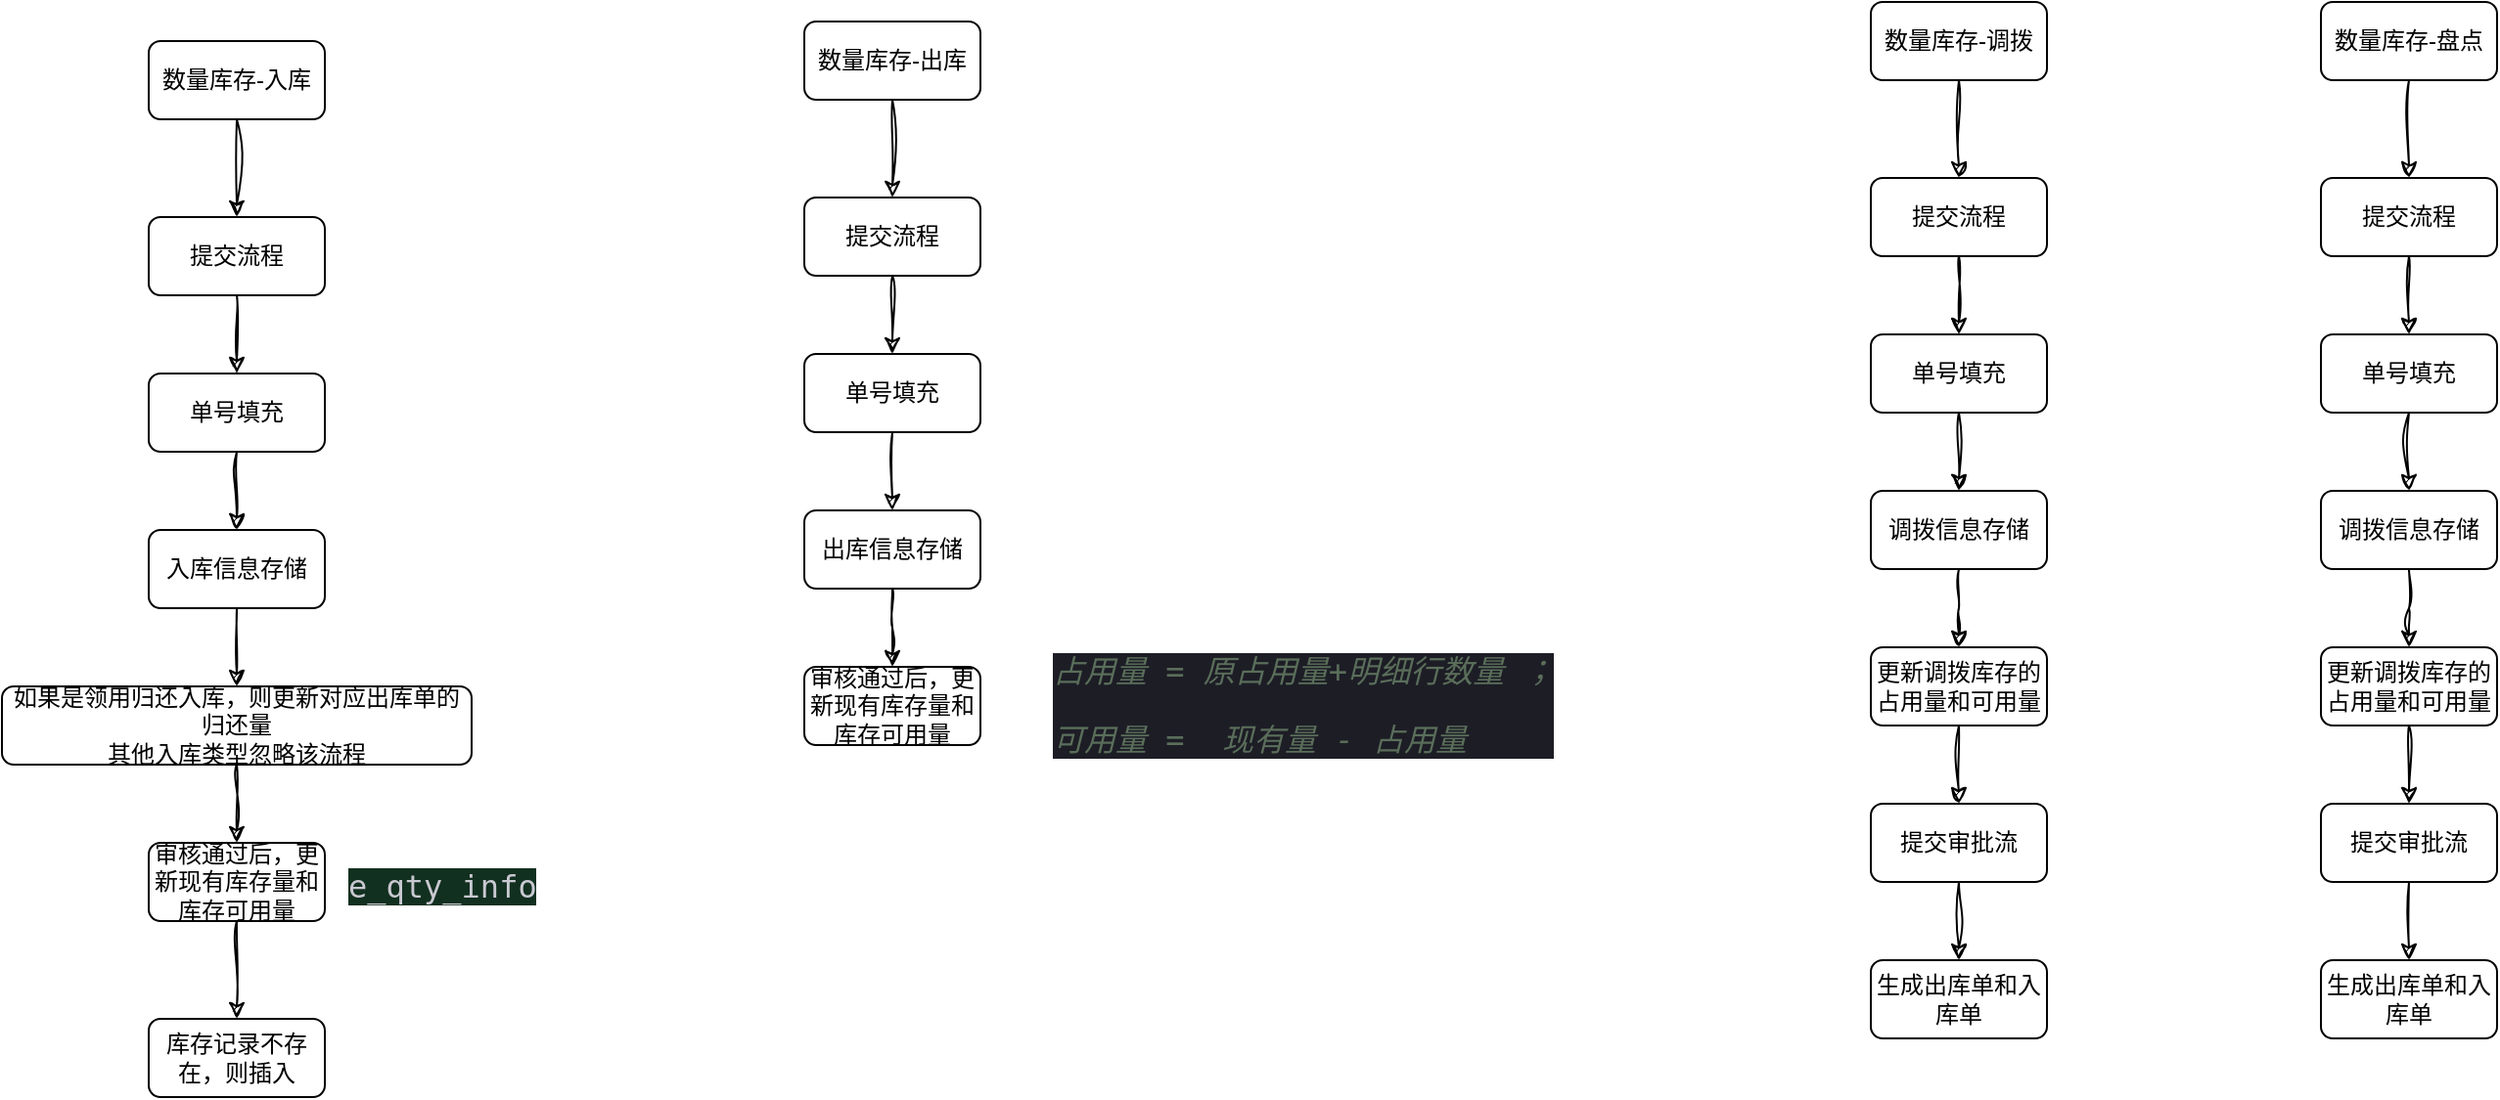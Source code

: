 <mxfile version="26.0.5">
  <diagram id="C5RBs43oDa-KdzZeNtuy" name="Page-1">
    <mxGraphModel dx="1434" dy="710" grid="1" gridSize="10" guides="1" tooltips="1" connect="1" arrows="1" fold="1" page="1" pageScale="1" pageWidth="827" pageHeight="1169" math="0" shadow="0">
      <root>
        <mxCell id="WIyWlLk6GJQsqaUBKTNV-0" />
        <mxCell id="WIyWlLk6GJQsqaUBKTNV-1" parent="WIyWlLk6GJQsqaUBKTNV-0" />
        <mxCell id="e9vV8dxpypu-1kN144cJ-1" value="" style="edgeStyle=orthogonalEdgeStyle;rounded=0;sketch=1;hachureGap=4;jiggle=2;curveFitting=1;orthogonalLoop=1;jettySize=auto;html=1;fontFamily=Architects Daughter;fontSource=https%3A%2F%2Ffonts.googleapis.com%2Fcss%3Ffamily%3DArchitects%2BDaughter;" edge="1" parent="WIyWlLk6GJQsqaUBKTNV-1" source="WIyWlLk6GJQsqaUBKTNV-3" target="e9vV8dxpypu-1kN144cJ-0">
          <mxGeometry relative="1" as="geometry" />
        </mxCell>
        <mxCell id="WIyWlLk6GJQsqaUBKTNV-3" value="数量库存-入库" style="rounded=1;whiteSpace=wrap;html=1;fontSize=12;glass=0;strokeWidth=1;shadow=0;" parent="WIyWlLk6GJQsqaUBKTNV-1" vertex="1">
          <mxGeometry x="150" y="130" width="90" height="40" as="geometry" />
        </mxCell>
        <mxCell id="e9vV8dxpypu-1kN144cJ-5" value="" style="edgeStyle=orthogonalEdgeStyle;rounded=0;sketch=1;hachureGap=4;jiggle=2;curveFitting=1;orthogonalLoop=1;jettySize=auto;html=1;fontFamily=Architects Daughter;fontSource=https%3A%2F%2Ffonts.googleapis.com%2Fcss%3Ffamily%3DArchitects%2BDaughter;" edge="1" parent="WIyWlLk6GJQsqaUBKTNV-1" source="e9vV8dxpypu-1kN144cJ-0" target="e9vV8dxpypu-1kN144cJ-4">
          <mxGeometry relative="1" as="geometry" />
        </mxCell>
        <mxCell id="e9vV8dxpypu-1kN144cJ-0" value="提交流程" style="rounded=1;whiteSpace=wrap;html=1;fontSize=12;glass=0;strokeWidth=1;shadow=0;" vertex="1" parent="WIyWlLk6GJQsqaUBKTNV-1">
          <mxGeometry x="150" y="220" width="90" height="40" as="geometry" />
        </mxCell>
        <mxCell id="e9vV8dxpypu-1kN144cJ-7" value="" style="edgeStyle=orthogonalEdgeStyle;rounded=0;sketch=1;hachureGap=4;jiggle=2;curveFitting=1;orthogonalLoop=1;jettySize=auto;html=1;fontFamily=Architects Daughter;fontSource=https%3A%2F%2Ffonts.googleapis.com%2Fcss%3Ffamily%3DArchitects%2BDaughter;" edge="1" parent="WIyWlLk6GJQsqaUBKTNV-1" source="e9vV8dxpypu-1kN144cJ-4" target="e9vV8dxpypu-1kN144cJ-6">
          <mxGeometry relative="1" as="geometry" />
        </mxCell>
        <mxCell id="e9vV8dxpypu-1kN144cJ-4" value="单号填充" style="rounded=1;whiteSpace=wrap;html=1;fontSize=12;glass=0;strokeWidth=1;shadow=0;" vertex="1" parent="WIyWlLk6GJQsqaUBKTNV-1">
          <mxGeometry x="150" y="300" width="90" height="40" as="geometry" />
        </mxCell>
        <mxCell id="e9vV8dxpypu-1kN144cJ-9" value="" style="edgeStyle=orthogonalEdgeStyle;rounded=0;sketch=1;hachureGap=4;jiggle=2;curveFitting=1;orthogonalLoop=1;jettySize=auto;html=1;fontFamily=Architects Daughter;fontSource=https%3A%2F%2Ffonts.googleapis.com%2Fcss%3Ffamily%3DArchitects%2BDaughter;" edge="1" parent="WIyWlLk6GJQsqaUBKTNV-1" source="e9vV8dxpypu-1kN144cJ-6" target="e9vV8dxpypu-1kN144cJ-8">
          <mxGeometry relative="1" as="geometry" />
        </mxCell>
        <mxCell id="e9vV8dxpypu-1kN144cJ-6" value="入库信息存储" style="rounded=1;whiteSpace=wrap;html=1;fontSize=12;glass=0;strokeWidth=1;shadow=0;" vertex="1" parent="WIyWlLk6GJQsqaUBKTNV-1">
          <mxGeometry x="150" y="380" width="90" height="40" as="geometry" />
        </mxCell>
        <mxCell id="e9vV8dxpypu-1kN144cJ-11" value="" style="edgeStyle=orthogonalEdgeStyle;rounded=0;sketch=1;hachureGap=4;jiggle=2;curveFitting=1;orthogonalLoop=1;jettySize=auto;html=1;fontFamily=Architects Daughter;fontSource=https%3A%2F%2Ffonts.googleapis.com%2Fcss%3Ffamily%3DArchitects%2BDaughter;" edge="1" parent="WIyWlLk6GJQsqaUBKTNV-1" source="e9vV8dxpypu-1kN144cJ-8" target="e9vV8dxpypu-1kN144cJ-10">
          <mxGeometry relative="1" as="geometry" />
        </mxCell>
        <mxCell id="e9vV8dxpypu-1kN144cJ-8" value="如果是领用归还入库，则更新对应出库单的归还量&lt;div&gt;其他入库类型忽略该流程&lt;/div&gt;" style="rounded=1;whiteSpace=wrap;html=1;fontSize=12;glass=0;strokeWidth=1;shadow=0;" vertex="1" parent="WIyWlLk6GJQsqaUBKTNV-1">
          <mxGeometry x="75" y="460" width="240" height="40" as="geometry" />
        </mxCell>
        <mxCell id="e9vV8dxpypu-1kN144cJ-28" value="" style="edgeStyle=orthogonalEdgeStyle;rounded=0;sketch=1;hachureGap=4;jiggle=2;curveFitting=1;orthogonalLoop=1;jettySize=auto;html=1;fontFamily=Architects Daughter;fontSource=https%3A%2F%2Ffonts.googleapis.com%2Fcss%3Ffamily%3DArchitects%2BDaughter;" edge="1" parent="WIyWlLk6GJQsqaUBKTNV-1" source="e9vV8dxpypu-1kN144cJ-10" target="e9vV8dxpypu-1kN144cJ-27">
          <mxGeometry relative="1" as="geometry" />
        </mxCell>
        <mxCell id="e9vV8dxpypu-1kN144cJ-10" value="审核通过后，更新现有库存量和库存可用量" style="rounded=1;whiteSpace=wrap;html=1;fontSize=12;glass=0;strokeWidth=1;shadow=0;" vertex="1" parent="WIyWlLk6GJQsqaUBKTNV-1">
          <mxGeometry x="150" y="540" width="90" height="40" as="geometry" />
        </mxCell>
        <mxCell id="e9vV8dxpypu-1kN144cJ-12" value="&lt;div style=&quot;background-color:#1d1d26;color:#c9c9d1&quot;&gt;&lt;pre style=&quot;font-family:&#39;JetBrains Mono&#39;,monospace;font-size:12.0pt;&quot;&gt;&lt;span style=&quot;background-color:#123020;&quot;&gt;e_qty_info&lt;/span&gt;&lt;/pre&gt;&lt;/div&gt;" style="text;whiteSpace=wrap;html=1;fontFamily=Architects Daughter;fontSource=https%3A%2F%2Ffonts.googleapis.com%2Fcss%3Ffamily%3DArchitects%2BDaughter;" vertex="1" parent="WIyWlLk6GJQsqaUBKTNV-1">
          <mxGeometry x="250" y="530" width="130" height="70" as="geometry" />
        </mxCell>
        <mxCell id="e9vV8dxpypu-1kN144cJ-13" value="" style="edgeStyle=orthogonalEdgeStyle;rounded=0;sketch=1;hachureGap=4;jiggle=2;curveFitting=1;orthogonalLoop=1;jettySize=auto;html=1;fontFamily=Architects Daughter;fontSource=https%3A%2F%2Ffonts.googleapis.com%2Fcss%3Ffamily%3DArchitects%2BDaughter;" edge="1" parent="WIyWlLk6GJQsqaUBKTNV-1" source="e9vV8dxpypu-1kN144cJ-14" target="e9vV8dxpypu-1kN144cJ-16">
          <mxGeometry relative="1" as="geometry" />
        </mxCell>
        <mxCell id="e9vV8dxpypu-1kN144cJ-14" value="数量库存-出库" style="rounded=1;whiteSpace=wrap;html=1;fontSize=12;glass=0;strokeWidth=1;shadow=0;" vertex="1" parent="WIyWlLk6GJQsqaUBKTNV-1">
          <mxGeometry x="485" y="120" width="90" height="40" as="geometry" />
        </mxCell>
        <mxCell id="e9vV8dxpypu-1kN144cJ-15" value="" style="edgeStyle=orthogonalEdgeStyle;rounded=0;sketch=1;hachureGap=4;jiggle=2;curveFitting=1;orthogonalLoop=1;jettySize=auto;html=1;fontFamily=Architects Daughter;fontSource=https%3A%2F%2Ffonts.googleapis.com%2Fcss%3Ffamily%3DArchitects%2BDaughter;" edge="1" parent="WIyWlLk6GJQsqaUBKTNV-1" source="e9vV8dxpypu-1kN144cJ-16" target="e9vV8dxpypu-1kN144cJ-18">
          <mxGeometry relative="1" as="geometry" />
        </mxCell>
        <mxCell id="e9vV8dxpypu-1kN144cJ-16" value="提交流程" style="rounded=1;whiteSpace=wrap;html=1;fontSize=12;glass=0;strokeWidth=1;shadow=0;" vertex="1" parent="WIyWlLk6GJQsqaUBKTNV-1">
          <mxGeometry x="485" y="210" width="90" height="40" as="geometry" />
        </mxCell>
        <mxCell id="e9vV8dxpypu-1kN144cJ-17" value="" style="edgeStyle=orthogonalEdgeStyle;rounded=0;sketch=1;hachureGap=4;jiggle=2;curveFitting=1;orthogonalLoop=1;jettySize=auto;html=1;fontFamily=Architects Daughter;fontSource=https%3A%2F%2Ffonts.googleapis.com%2Fcss%3Ffamily%3DArchitects%2BDaughter;" edge="1" parent="WIyWlLk6GJQsqaUBKTNV-1" source="e9vV8dxpypu-1kN144cJ-18" target="e9vV8dxpypu-1kN144cJ-20">
          <mxGeometry relative="1" as="geometry" />
        </mxCell>
        <mxCell id="e9vV8dxpypu-1kN144cJ-18" value="单号填充" style="rounded=1;whiteSpace=wrap;html=1;fontSize=12;glass=0;strokeWidth=1;shadow=0;" vertex="1" parent="WIyWlLk6GJQsqaUBKTNV-1">
          <mxGeometry x="485" y="290" width="90" height="40" as="geometry" />
        </mxCell>
        <mxCell id="e9vV8dxpypu-1kN144cJ-19" value="" style="edgeStyle=orthogonalEdgeStyle;rounded=0;sketch=1;hachureGap=4;jiggle=2;curveFitting=1;orthogonalLoop=1;jettySize=auto;html=1;fontFamily=Architects Daughter;fontSource=https%3A%2F%2Ffonts.googleapis.com%2Fcss%3Ffamily%3DArchitects%2BDaughter;" edge="1" parent="WIyWlLk6GJQsqaUBKTNV-1" source="e9vV8dxpypu-1kN144cJ-20">
          <mxGeometry relative="1" as="geometry">
            <mxPoint x="530" y="450" as="targetPoint" />
          </mxGeometry>
        </mxCell>
        <mxCell id="e9vV8dxpypu-1kN144cJ-20" value="出库信息存储" style="rounded=1;whiteSpace=wrap;html=1;fontSize=12;glass=0;strokeWidth=1;shadow=0;" vertex="1" parent="WIyWlLk6GJQsqaUBKTNV-1">
          <mxGeometry x="485" y="370" width="90" height="40" as="geometry" />
        </mxCell>
        <mxCell id="e9vV8dxpypu-1kN144cJ-23" value="审核通过后，更新现有库存量和库存可用量" style="rounded=1;whiteSpace=wrap;html=1;fontSize=12;glass=0;strokeWidth=1;shadow=0;" vertex="1" parent="WIyWlLk6GJQsqaUBKTNV-1">
          <mxGeometry x="485" y="450" width="90" height="40" as="geometry" />
        </mxCell>
        <mxCell id="e9vV8dxpypu-1kN144cJ-26" value="&lt;div style=&quot;background-color: rgb(29, 29, 38); color: rgb(201, 201, 209);&quot;&gt;&lt;pre style=&quot;font-family:&#39;Menlo-Regular&#39;,monospace;font-size:12.0pt;&quot;&gt;&lt;span style=&quot;color: rgb(90, 110, 90); font-style: italic;&quot;&gt;占用量 &lt;/span&gt;&lt;span style=&quot;color: rgb(90, 110, 90); font-style: italic; font-family: &amp;quot;JetBrains Mono&amp;quot;, monospace;&quot;&gt;= &lt;/span&gt;&lt;span style=&quot;color: rgb(90, 110, 90); font-style: italic;&quot;&gt;原占用量&lt;/span&gt;&lt;span style=&quot;color: rgb(90, 110, 90); font-style: italic; font-family: &amp;quot;JetBrains Mono&amp;quot;, monospace;&quot;&gt;+&lt;/span&gt;&lt;span style=&quot;color: rgb(90, 110, 90); font-style: italic;&quot;&gt;明细行数量 ；&lt;/span&gt;&lt;/pre&gt;&lt;pre style=&quot;font-family:&#39;Menlo-Regular&#39;,monospace;font-size:12.0pt;&quot;&gt;&lt;span style=&quot;color: rgb(90, 110, 90); font-style: italic;&quot;&gt;可用量 &lt;/span&gt;&lt;span style=&quot;color: rgb(90, 110, 90); font-style: italic; font-family: &amp;quot;JetBrains Mono&amp;quot;, monospace;&quot;&gt;=  &lt;/span&gt;&lt;span style=&quot;color: rgb(90, 110, 90); font-style: italic;&quot;&gt;现有量 &lt;/span&gt;&lt;span style=&quot;color: rgb(90, 110, 90); font-style: italic; font-family: &amp;quot;JetBrains Mono&amp;quot;, monospace;&quot;&gt;- &lt;/span&gt;&lt;span style=&quot;color: rgb(90, 110, 90); font-style: italic;&quot;&gt;占用量&lt;/span&gt;&lt;/pre&gt;&lt;/div&gt;" style="text;whiteSpace=wrap;html=1;fontFamily=Architects Daughter;fontSource=https%3A%2F%2Ffonts.googleapis.com%2Fcss%3Ffamily%3DArchitects%2BDaughter;" vertex="1" parent="WIyWlLk6GJQsqaUBKTNV-1">
          <mxGeometry x="610" y="420" width="560" height="70" as="geometry" />
        </mxCell>
        <mxCell id="e9vV8dxpypu-1kN144cJ-27" value="库存记录不存在，则插入" style="rounded=1;whiteSpace=wrap;html=1;fontSize=12;glass=0;strokeWidth=1;shadow=0;" vertex="1" parent="WIyWlLk6GJQsqaUBKTNV-1">
          <mxGeometry x="150" y="630" width="90" height="40" as="geometry" />
        </mxCell>
        <mxCell id="e9vV8dxpypu-1kN144cJ-29" value="" style="edgeStyle=orthogonalEdgeStyle;rounded=0;sketch=1;hachureGap=4;jiggle=2;curveFitting=1;orthogonalLoop=1;jettySize=auto;html=1;fontFamily=Architects Daughter;fontSource=https%3A%2F%2Ffonts.googleapis.com%2Fcss%3Ffamily%3DArchitects%2BDaughter;" edge="1" parent="WIyWlLk6GJQsqaUBKTNV-1" source="e9vV8dxpypu-1kN144cJ-30" target="e9vV8dxpypu-1kN144cJ-32">
          <mxGeometry relative="1" as="geometry" />
        </mxCell>
        <mxCell id="e9vV8dxpypu-1kN144cJ-30" value="数量库存-调拨" style="rounded=1;whiteSpace=wrap;html=1;fontSize=12;glass=0;strokeWidth=1;shadow=0;" vertex="1" parent="WIyWlLk6GJQsqaUBKTNV-1">
          <mxGeometry x="1030" y="110" width="90" height="40" as="geometry" />
        </mxCell>
        <mxCell id="e9vV8dxpypu-1kN144cJ-31" value="" style="edgeStyle=orthogonalEdgeStyle;rounded=0;sketch=1;hachureGap=4;jiggle=2;curveFitting=1;orthogonalLoop=1;jettySize=auto;html=1;fontFamily=Architects Daughter;fontSource=https%3A%2F%2Ffonts.googleapis.com%2Fcss%3Ffamily%3DArchitects%2BDaughter;" edge="1" parent="WIyWlLk6GJQsqaUBKTNV-1" source="e9vV8dxpypu-1kN144cJ-32" target="e9vV8dxpypu-1kN144cJ-34">
          <mxGeometry relative="1" as="geometry" />
        </mxCell>
        <mxCell id="e9vV8dxpypu-1kN144cJ-32" value="提交流程" style="rounded=1;whiteSpace=wrap;html=1;fontSize=12;glass=0;strokeWidth=1;shadow=0;" vertex="1" parent="WIyWlLk6GJQsqaUBKTNV-1">
          <mxGeometry x="1030" y="200" width="90" height="40" as="geometry" />
        </mxCell>
        <mxCell id="e9vV8dxpypu-1kN144cJ-33" value="" style="edgeStyle=orthogonalEdgeStyle;rounded=0;sketch=1;hachureGap=4;jiggle=2;curveFitting=1;orthogonalLoop=1;jettySize=auto;html=1;fontFamily=Architects Daughter;fontSource=https%3A%2F%2Ffonts.googleapis.com%2Fcss%3Ffamily%3DArchitects%2BDaughter;" edge="1" parent="WIyWlLk6GJQsqaUBKTNV-1" source="e9vV8dxpypu-1kN144cJ-34" target="e9vV8dxpypu-1kN144cJ-36">
          <mxGeometry relative="1" as="geometry" />
        </mxCell>
        <mxCell id="e9vV8dxpypu-1kN144cJ-34" value="单号填充" style="rounded=1;whiteSpace=wrap;html=1;fontSize=12;glass=0;strokeWidth=1;shadow=0;" vertex="1" parent="WIyWlLk6GJQsqaUBKTNV-1">
          <mxGeometry x="1030" y="280" width="90" height="40" as="geometry" />
        </mxCell>
        <mxCell id="e9vV8dxpypu-1kN144cJ-35" value="" style="edgeStyle=orthogonalEdgeStyle;rounded=0;sketch=1;hachureGap=4;jiggle=2;curveFitting=1;orthogonalLoop=1;jettySize=auto;html=1;fontFamily=Architects Daughter;fontSource=https%3A%2F%2Ffonts.googleapis.com%2Fcss%3Ffamily%3DArchitects%2BDaughter;" edge="1" parent="WIyWlLk6GJQsqaUBKTNV-1" source="e9vV8dxpypu-1kN144cJ-36">
          <mxGeometry relative="1" as="geometry">
            <mxPoint x="1075" y="440" as="targetPoint" />
          </mxGeometry>
        </mxCell>
        <mxCell id="e9vV8dxpypu-1kN144cJ-36" value="调拨信息存储" style="rounded=1;whiteSpace=wrap;html=1;fontSize=12;glass=0;strokeWidth=1;shadow=0;" vertex="1" parent="WIyWlLk6GJQsqaUBKTNV-1">
          <mxGeometry x="1030" y="360" width="90" height="40" as="geometry" />
        </mxCell>
        <mxCell id="e9vV8dxpypu-1kN144cJ-39" value="" style="edgeStyle=orthogonalEdgeStyle;rounded=0;sketch=1;hachureGap=4;jiggle=2;curveFitting=1;orthogonalLoop=1;jettySize=auto;html=1;fontFamily=Architects Daughter;fontSource=https%3A%2F%2Ffonts.googleapis.com%2Fcss%3Ffamily%3DArchitects%2BDaughter;" edge="1" parent="WIyWlLk6GJQsqaUBKTNV-1" source="e9vV8dxpypu-1kN144cJ-37" target="e9vV8dxpypu-1kN144cJ-38">
          <mxGeometry relative="1" as="geometry" />
        </mxCell>
        <mxCell id="e9vV8dxpypu-1kN144cJ-37" value="更新调拨库存的占用量和可用量" style="rounded=1;whiteSpace=wrap;html=1;fontSize=12;glass=0;strokeWidth=1;shadow=0;" vertex="1" parent="WIyWlLk6GJQsqaUBKTNV-1">
          <mxGeometry x="1030" y="440" width="90" height="40" as="geometry" />
        </mxCell>
        <mxCell id="e9vV8dxpypu-1kN144cJ-41" value="" style="edgeStyle=orthogonalEdgeStyle;rounded=0;sketch=1;hachureGap=4;jiggle=2;curveFitting=1;orthogonalLoop=1;jettySize=auto;html=1;fontFamily=Architects Daughter;fontSource=https%3A%2F%2Ffonts.googleapis.com%2Fcss%3Ffamily%3DArchitects%2BDaughter;" edge="1" parent="WIyWlLk6GJQsqaUBKTNV-1" source="e9vV8dxpypu-1kN144cJ-38" target="e9vV8dxpypu-1kN144cJ-40">
          <mxGeometry relative="1" as="geometry" />
        </mxCell>
        <mxCell id="e9vV8dxpypu-1kN144cJ-38" value="提交审批流" style="rounded=1;whiteSpace=wrap;html=1;fontSize=12;glass=0;strokeWidth=1;shadow=0;" vertex="1" parent="WIyWlLk6GJQsqaUBKTNV-1">
          <mxGeometry x="1030" y="520" width="90" height="40" as="geometry" />
        </mxCell>
        <mxCell id="e9vV8dxpypu-1kN144cJ-40" value="生成出库单和入库单" style="rounded=1;whiteSpace=wrap;html=1;fontSize=12;glass=0;strokeWidth=1;shadow=0;" vertex="1" parent="WIyWlLk6GJQsqaUBKTNV-1">
          <mxGeometry x="1030" y="600" width="90" height="40" as="geometry" />
        </mxCell>
        <mxCell id="e9vV8dxpypu-1kN144cJ-42" value="" style="edgeStyle=orthogonalEdgeStyle;rounded=0;sketch=1;hachureGap=4;jiggle=2;curveFitting=1;orthogonalLoop=1;jettySize=auto;html=1;fontFamily=Architects Daughter;fontSource=https%3A%2F%2Ffonts.googleapis.com%2Fcss%3Ffamily%3DArchitects%2BDaughter;" edge="1" parent="WIyWlLk6GJQsqaUBKTNV-1" source="e9vV8dxpypu-1kN144cJ-43" target="e9vV8dxpypu-1kN144cJ-45">
          <mxGeometry relative="1" as="geometry" />
        </mxCell>
        <mxCell id="e9vV8dxpypu-1kN144cJ-43" value="数量库存-盘点" style="rounded=1;whiteSpace=wrap;html=1;fontSize=12;glass=0;strokeWidth=1;shadow=0;" vertex="1" parent="WIyWlLk6GJQsqaUBKTNV-1">
          <mxGeometry x="1260" y="110" width="90" height="40" as="geometry" />
        </mxCell>
        <mxCell id="e9vV8dxpypu-1kN144cJ-44" value="" style="edgeStyle=orthogonalEdgeStyle;rounded=0;sketch=1;hachureGap=4;jiggle=2;curveFitting=1;orthogonalLoop=1;jettySize=auto;html=1;fontFamily=Architects Daughter;fontSource=https%3A%2F%2Ffonts.googleapis.com%2Fcss%3Ffamily%3DArchitects%2BDaughter;" edge="1" parent="WIyWlLk6GJQsqaUBKTNV-1" source="e9vV8dxpypu-1kN144cJ-45" target="e9vV8dxpypu-1kN144cJ-47">
          <mxGeometry relative="1" as="geometry" />
        </mxCell>
        <mxCell id="e9vV8dxpypu-1kN144cJ-45" value="提交流程" style="rounded=1;whiteSpace=wrap;html=1;fontSize=12;glass=0;strokeWidth=1;shadow=0;" vertex="1" parent="WIyWlLk6GJQsqaUBKTNV-1">
          <mxGeometry x="1260" y="200" width="90" height="40" as="geometry" />
        </mxCell>
        <mxCell id="e9vV8dxpypu-1kN144cJ-46" value="" style="edgeStyle=orthogonalEdgeStyle;rounded=0;sketch=1;hachureGap=4;jiggle=2;curveFitting=1;orthogonalLoop=1;jettySize=auto;html=1;fontFamily=Architects Daughter;fontSource=https%3A%2F%2Ffonts.googleapis.com%2Fcss%3Ffamily%3DArchitects%2BDaughter;" edge="1" parent="WIyWlLk6GJQsqaUBKTNV-1" source="e9vV8dxpypu-1kN144cJ-47" target="e9vV8dxpypu-1kN144cJ-49">
          <mxGeometry relative="1" as="geometry" />
        </mxCell>
        <mxCell id="e9vV8dxpypu-1kN144cJ-47" value="单号填充" style="rounded=1;whiteSpace=wrap;html=1;fontSize=12;glass=0;strokeWidth=1;shadow=0;" vertex="1" parent="WIyWlLk6GJQsqaUBKTNV-1">
          <mxGeometry x="1260" y="280" width="90" height="40" as="geometry" />
        </mxCell>
        <mxCell id="e9vV8dxpypu-1kN144cJ-48" value="" style="edgeStyle=orthogonalEdgeStyle;rounded=0;sketch=1;hachureGap=4;jiggle=2;curveFitting=1;orthogonalLoop=1;jettySize=auto;html=1;fontFamily=Architects Daughter;fontSource=https%3A%2F%2Ffonts.googleapis.com%2Fcss%3Ffamily%3DArchitects%2BDaughter;" edge="1" parent="WIyWlLk6GJQsqaUBKTNV-1" source="e9vV8dxpypu-1kN144cJ-49">
          <mxGeometry relative="1" as="geometry">
            <mxPoint x="1305" y="440" as="targetPoint" />
          </mxGeometry>
        </mxCell>
        <mxCell id="e9vV8dxpypu-1kN144cJ-49" value="调拨信息存储" style="rounded=1;whiteSpace=wrap;html=1;fontSize=12;glass=0;strokeWidth=1;shadow=0;" vertex="1" parent="WIyWlLk6GJQsqaUBKTNV-1">
          <mxGeometry x="1260" y="360" width="90" height="40" as="geometry" />
        </mxCell>
        <mxCell id="e9vV8dxpypu-1kN144cJ-50" value="" style="edgeStyle=orthogonalEdgeStyle;rounded=0;sketch=1;hachureGap=4;jiggle=2;curveFitting=1;orthogonalLoop=1;jettySize=auto;html=1;fontFamily=Architects Daughter;fontSource=https%3A%2F%2Ffonts.googleapis.com%2Fcss%3Ffamily%3DArchitects%2BDaughter;" edge="1" parent="WIyWlLk6GJQsqaUBKTNV-1" source="e9vV8dxpypu-1kN144cJ-51" target="e9vV8dxpypu-1kN144cJ-53">
          <mxGeometry relative="1" as="geometry" />
        </mxCell>
        <mxCell id="e9vV8dxpypu-1kN144cJ-51" value="更新调拨库存的占用量和可用量" style="rounded=1;whiteSpace=wrap;html=1;fontSize=12;glass=0;strokeWidth=1;shadow=0;" vertex="1" parent="WIyWlLk6GJQsqaUBKTNV-1">
          <mxGeometry x="1260" y="440" width="90" height="40" as="geometry" />
        </mxCell>
        <mxCell id="e9vV8dxpypu-1kN144cJ-52" value="" style="edgeStyle=orthogonalEdgeStyle;rounded=0;sketch=1;hachureGap=4;jiggle=2;curveFitting=1;orthogonalLoop=1;jettySize=auto;html=1;fontFamily=Architects Daughter;fontSource=https%3A%2F%2Ffonts.googleapis.com%2Fcss%3Ffamily%3DArchitects%2BDaughter;" edge="1" parent="WIyWlLk6GJQsqaUBKTNV-1" source="e9vV8dxpypu-1kN144cJ-53" target="e9vV8dxpypu-1kN144cJ-54">
          <mxGeometry relative="1" as="geometry" />
        </mxCell>
        <mxCell id="e9vV8dxpypu-1kN144cJ-53" value="提交审批流" style="rounded=1;whiteSpace=wrap;html=1;fontSize=12;glass=0;strokeWidth=1;shadow=0;" vertex="1" parent="WIyWlLk6GJQsqaUBKTNV-1">
          <mxGeometry x="1260" y="520" width="90" height="40" as="geometry" />
        </mxCell>
        <mxCell id="e9vV8dxpypu-1kN144cJ-54" value="生成出库单和入库单" style="rounded=1;whiteSpace=wrap;html=1;fontSize=12;glass=0;strokeWidth=1;shadow=0;" vertex="1" parent="WIyWlLk6GJQsqaUBKTNV-1">
          <mxGeometry x="1260" y="600" width="90" height="40" as="geometry" />
        </mxCell>
      </root>
    </mxGraphModel>
  </diagram>
</mxfile>
